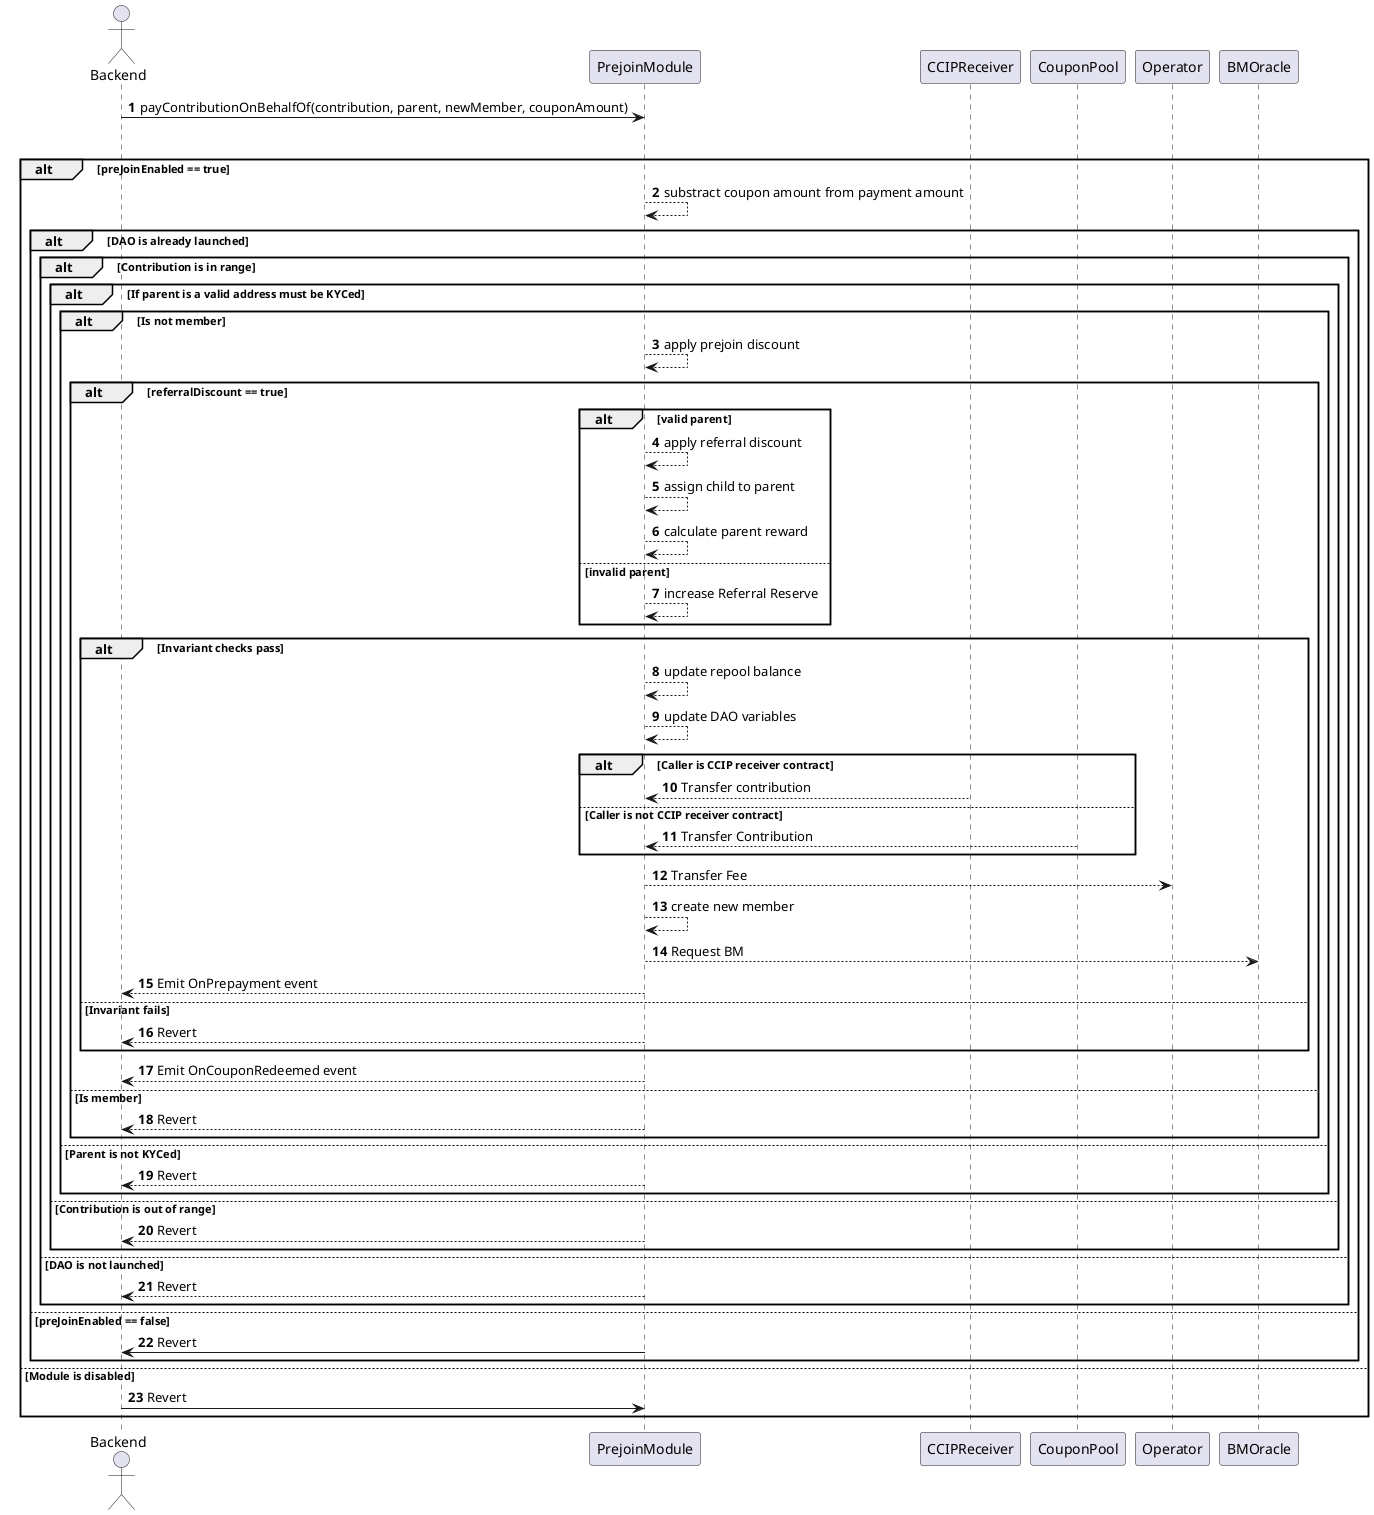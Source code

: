 @startuml Payments with coupons
autonumber

actor Backend

Backend -> PrejoinModule: payContributionOnBehalfOf(contribution, parent, newMember, couponAmount)

alt Module is enabled
    alt preJoinEnabled == true
        PrejoinModule --> PrejoinModule: substract coupon amount from payment amount
        alt DAO is already launched
            alt Contribution is in range
                alt If parent is a valid address must be KYCed
                    alt Is not member

                        PrejoinModule --> PrejoinModule: apply prejoin discount

                        alt referralDiscount == true                
                            alt valid parent
                                PrejoinModule --> PrejoinModule: apply referral discount
                                PrejoinModule --> PrejoinModule: assign child to parent
                                PrejoinModule --> PrejoinModule: calculate parent reward
                            else invalid parent
                                PrejoinModule --> PrejoinModule: increase Referral Reserve
                            end

                        alt Invariant checks pass
                            PrejoinModule --> PrejoinModule: update repool balance
                            PrejoinModule --> PrejoinModule: update DAO variables

                            alt Caller is CCIP receiver contract
                                CCIPReceiver --> PrejoinModule: Transfer contribution
                            else Caller is not CCIP receiver contract
                                CouponPool --> PrejoinModule: Transfer Contribution
                            end

                            PrejoinModule --> Operator: Transfer Fee
                            PrejoinModule --> PrejoinModule: create new member
                            PrejoinModule --> BMOracle: Request BM
                            PrejoinModule --> Backend: Emit OnPrepayment event

                        else Invariant fails
                            PrejoinModule --> Backend: Revert
                        end

                        PrejoinModule --> Backend: Emit OnCouponRedeemed event

                    else Is member
                        PrejoinModule --> Backend: Revert
                    end

                else Parent is not KYCed
                    PrejoinModule --> Backend: Revert
                end

            else Contribution is out of range
                PrejoinModule --> Backend: Revert
            end

        else DAO is not launched
            PrejoinModule --> Backend: Revert
        end

    else preJoinEnabled == false
        PrejoinModule -> Backend: Revert
    end

else Module is disabled
    Backend -> PrejoinModule: Revert
end

@enduml    
